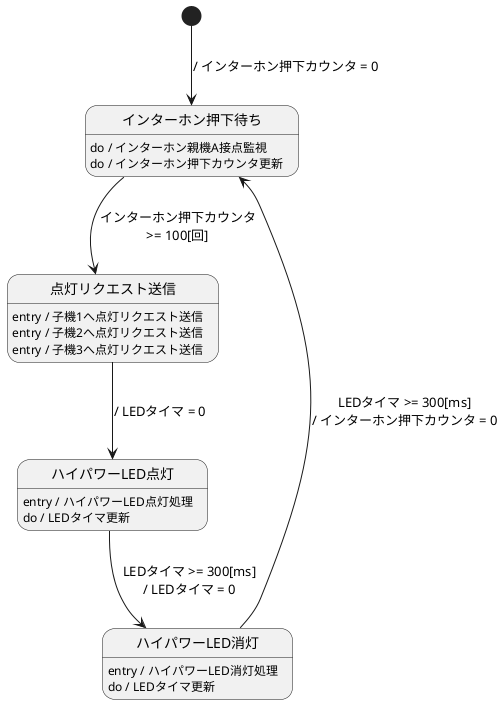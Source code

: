 @startuml StateTransitionDiagram_leader
 
[*] --> インターホン押下待ち : / インターホン押下カウンタ = 0
インターホン押下待ち --> 点灯リクエスト送信 : インターホン押下カウンタ\n>= 100[回]
点灯リクエスト送信 --> ハイパワーLED点灯 : / LEDタイマ = 0
ハイパワーLED点灯 --> ハイパワーLED消灯 : LEDタイマ >= 300[ms]\n/ LEDタイマ = 0
ハイパワーLED消灯 --> インターホン押下待ち :  LEDタイマ >= 300[ms]\n/ インターホン押下カウンタ = 0

インターホン押下待ち: do / インターホン親機A接点監視
インターホン押下待ち: do / インターホン押下カウンタ更新

点灯リクエスト送信: entry / 子機1へ点灯リクエスト送信
点灯リクエスト送信: entry / 子機2へ点灯リクエスト送信
点灯リクエスト送信: entry / 子機3へ点灯リクエスト送信

ハイパワーLED点灯: entry / ハイパワーLED点灯処理
ハイパワーLED点灯: do / LEDタイマ更新

ハイパワーLED消灯: entry / ハイパワーLED消灯処理
ハイパワーLED消灯: do / LEDタイマ更新

@enduml